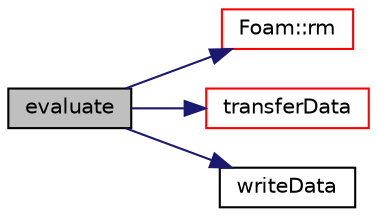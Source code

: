 digraph "evaluate"
{
  bgcolor="transparent";
  edge [fontname="Helvetica",fontsize="10",labelfontname="Helvetica",labelfontsize="10"];
  node [fontname="Helvetica",fontsize="10",shape=record];
  rankdir="LR";
  Node1 [label="evaluate",height=0.2,width=0.4,color="black", fillcolor="grey75", style="filled", fontcolor="black"];
  Node1 -> Node2 [color="midnightblue",fontsize="10",style="solid",fontname="Helvetica"];
  Node2 [label="Foam::rm",height=0.2,width=0.4,color="red",URL="$a10733.html#a24dbcb779312aba1a80a0b57a3a7f1ad",tooltip="Remove a file, returning true if successful otherwise false. "];
  Node1 -> Node3 [color="midnightblue",fontsize="10",style="solid",fontname="Helvetica"];
  Node3 [label="transferData",height=0.2,width=0.4,color="red",URL="$a00705.html#a0b1b3cb36932ce3499b0f68b6172d183",tooltip="Transfer data for external source. "];
  Node1 -> Node4 [color="midnightblue",fontsize="10",style="solid",fontname="Helvetica"];
  Node4 [label="writeData",height=0.2,width=0.4,color="black",URL="$a04428.html#a095a2bb889e4ff86605ad8a929fdc3f5"];
}
